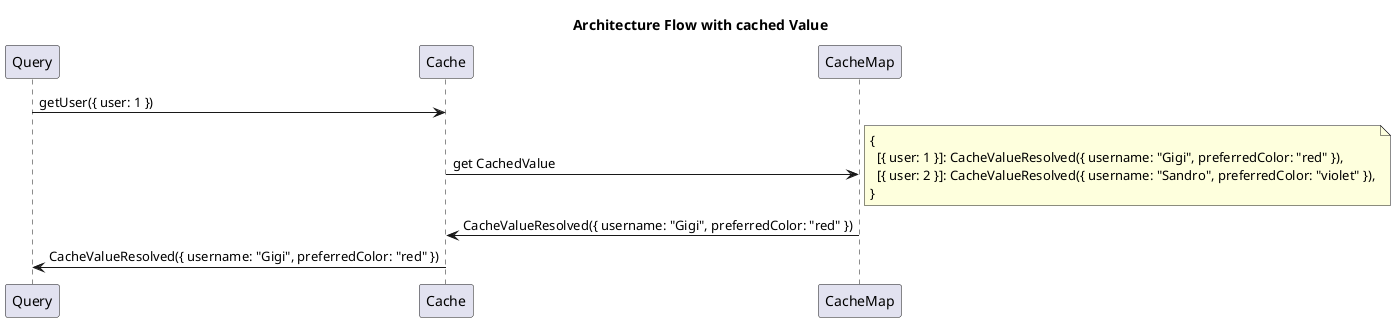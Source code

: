 @startuml "CachedValue"

title
Architecture Flow with cached Value
end title

participant Query
participant Cache
participant CacheMap

Query -> Cache : getUser({ user: 1 })
Cache -> CacheMap : get CachedValue
note right
{
  [{ user: 1 }]: CacheValueResolved({ username: "Gigi", preferredColor: "red" }),
  [{ user: 2 }]: CacheValueResolved({ username: "Sandro", preferredColor: "violet" }),
}
end note
CacheMap -> Cache : CacheValueResolved({ username: "Gigi", preferredColor: "red" })
Cache -> Query : CacheValueResolved({ username: "Gigi", preferredColor: "red" })

@enduml
